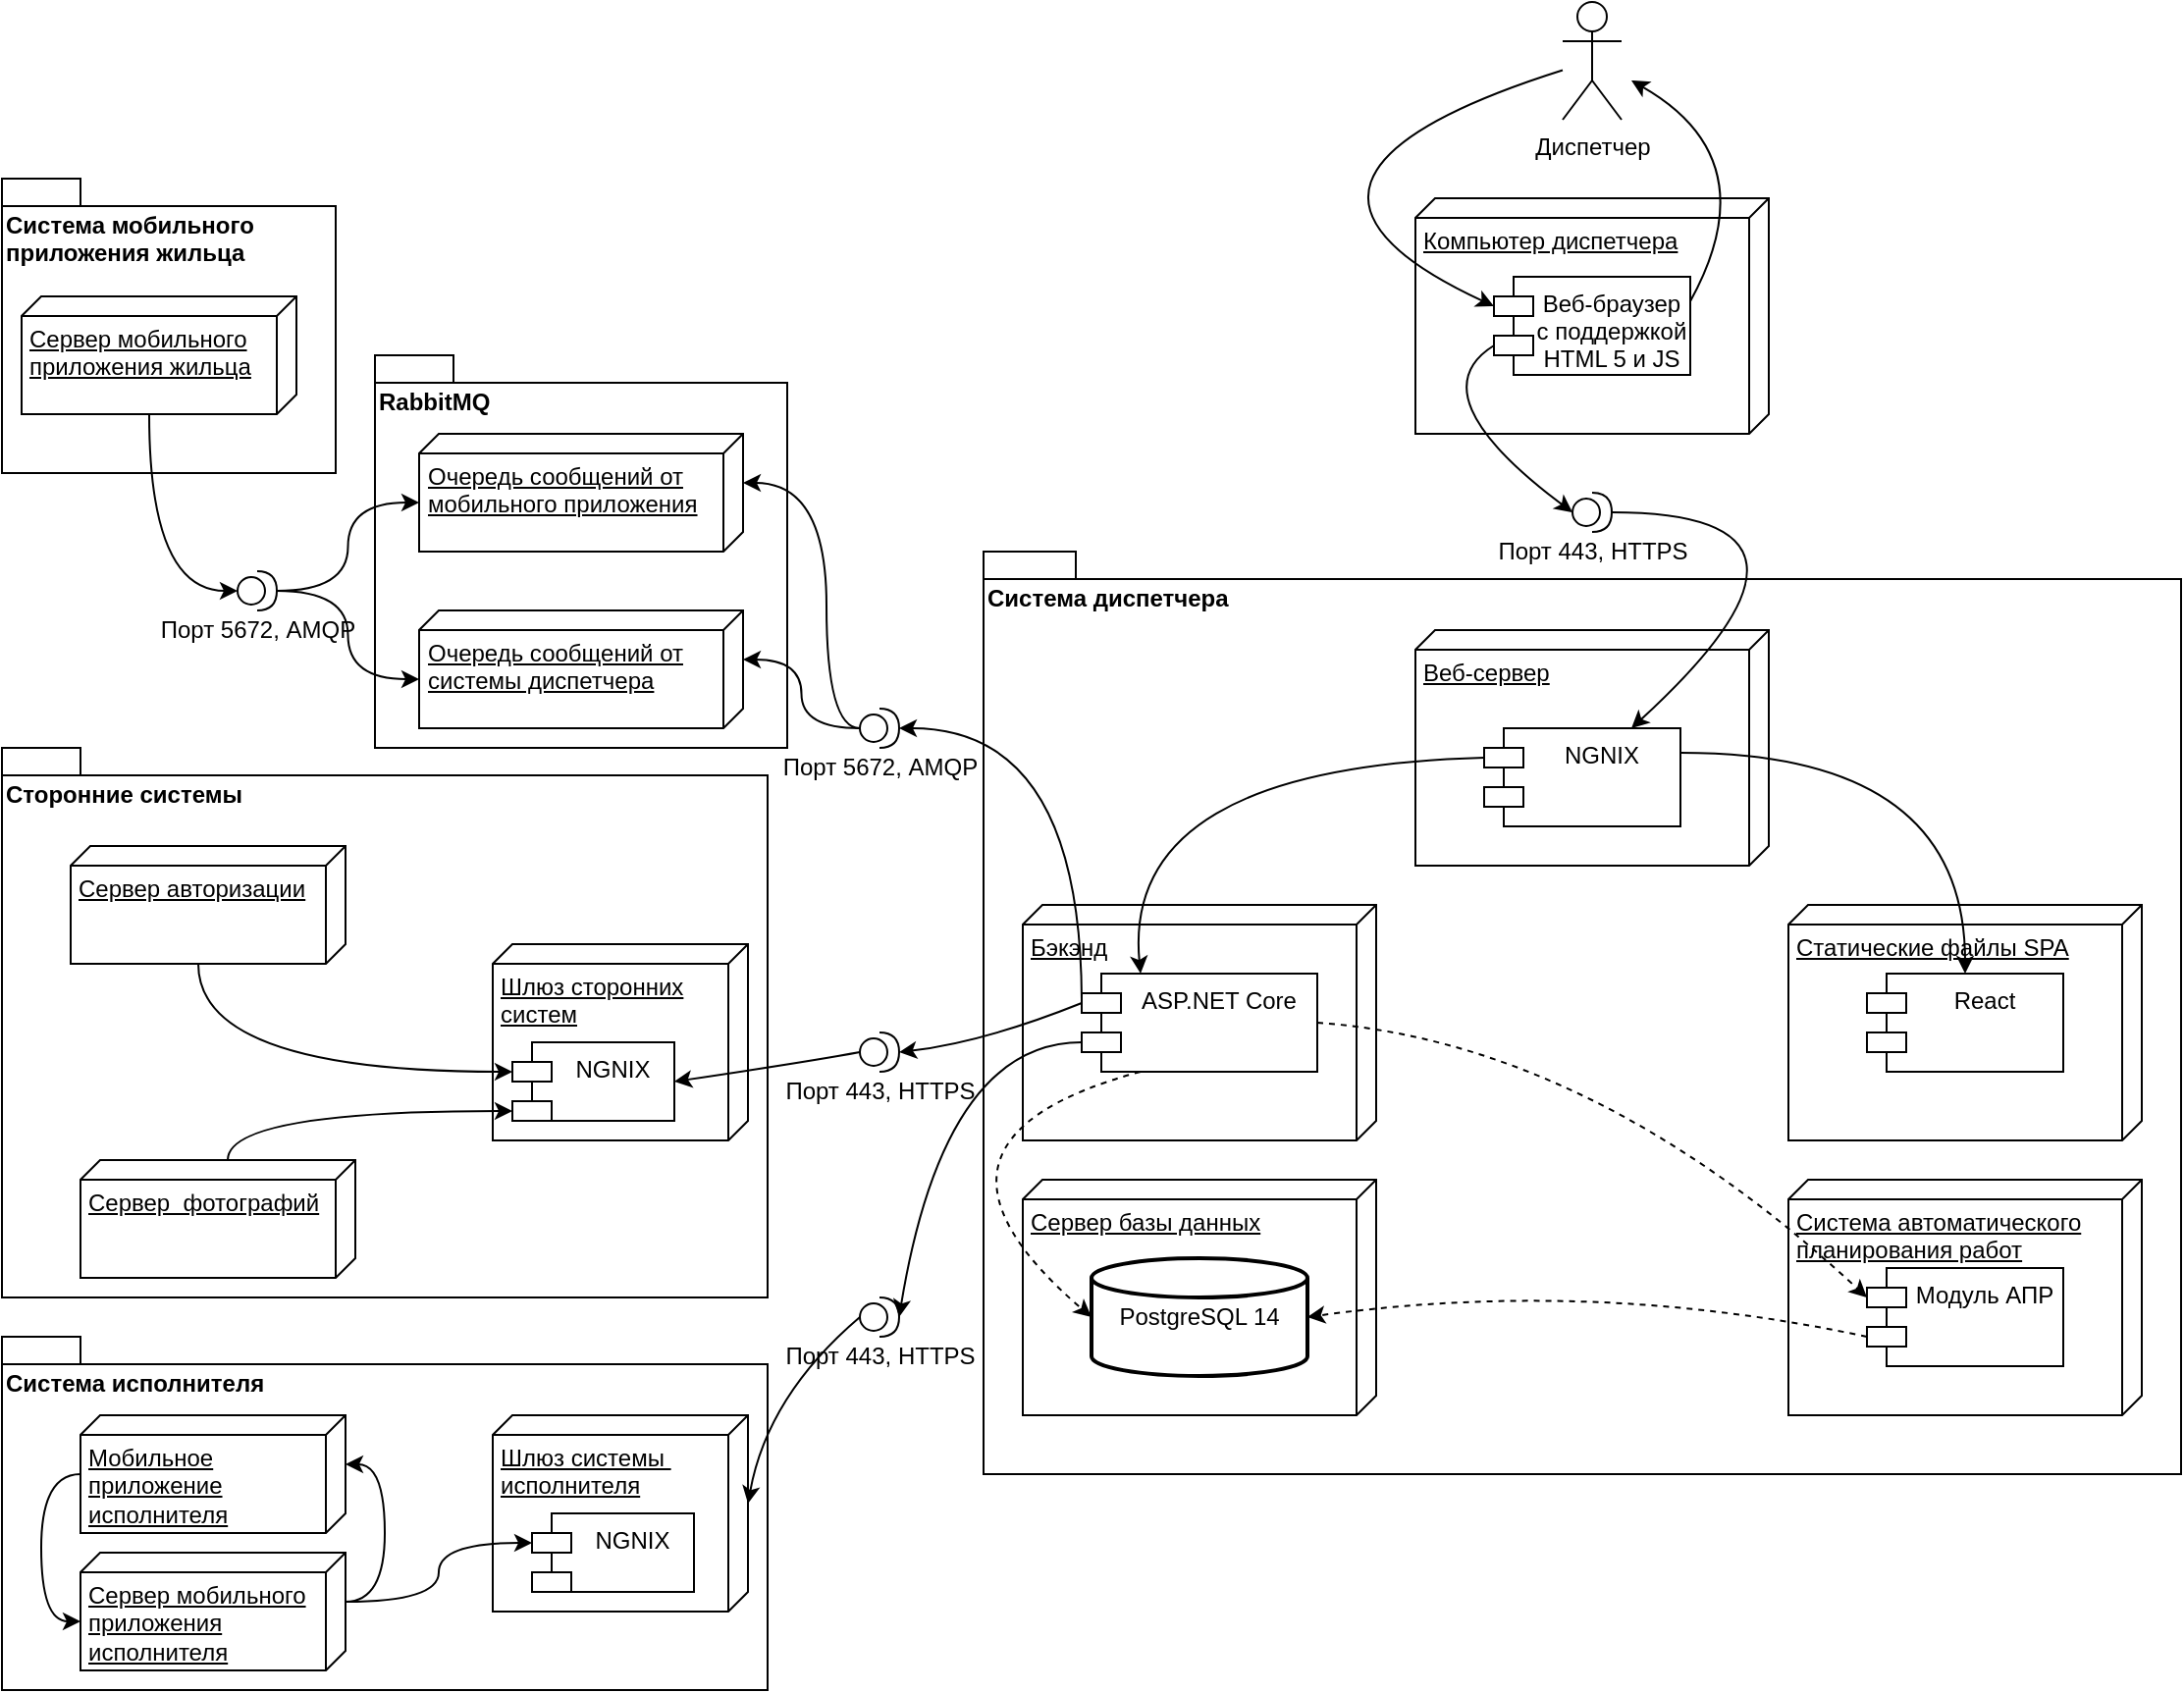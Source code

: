 <mxfile version="21.3.2" type="github">
  <diagram id="HOSZykifcjWmg74krggU" name="Page-1">
    <mxGraphModel dx="1838" dy="1009" grid="1" gridSize="10" guides="1" tooltips="1" connect="1" arrows="1" fold="1" page="1" pageScale="1" pageWidth="850" pageHeight="1100" math="0" shadow="0">
      <root>
        <mxCell id="0" />
        <mxCell id="1" parent="0" />
        <mxCell id="yu6-hCvZrETpbyymtEPj-2" value="Система мобильного&lt;br&gt;приложения жильца" style="shape=folder;fontStyle=1;spacingTop=10;tabWidth=40;tabHeight=14;tabPosition=left;html=1;verticalAlign=top;align=left;" vertex="1" parent="1">
          <mxGeometry x="10" y="110" width="170" height="150" as="geometry" />
        </mxCell>
        <mxCell id="c7Pb04o0xOLfkEv4fk63-9" value="Система диспетчера" style="shape=folder;fontStyle=1;spacingTop=10;tabWidth=40;tabHeight=14;tabPosition=left;html=1;verticalAlign=top;align=left;" parent="1" vertex="1">
          <mxGeometry x="510" y="300" width="610" height="470" as="geometry" />
        </mxCell>
        <mxCell id="c7Pb04o0xOLfkEv4fk63-4" value="Сторонние системы" style="shape=folder;fontStyle=1;spacingTop=10;tabWidth=40;tabHeight=14;tabPosition=left;html=1;verticalAlign=top;align=left;" parent="1" vertex="1">
          <mxGeometry x="10" y="400" width="390" height="280" as="geometry" />
        </mxCell>
        <mxCell id="c7Pb04o0xOLfkEv4fk63-6" value="Сервер авторизации" style="verticalAlign=top;align=left;spacingTop=8;spacingLeft=2;spacingRight=12;shape=cube;size=10;direction=south;fontStyle=4;html=1;" parent="1" vertex="1">
          <mxGeometry x="45" y="450" width="140" height="60" as="geometry" />
        </mxCell>
        <mxCell id="c7Pb04o0xOLfkEv4fk63-11" value="Сервер базы данных" style="verticalAlign=top;align=left;spacingTop=8;spacingLeft=2;spacingRight=12;shape=cube;size=10;direction=south;fontStyle=4;html=1;" parent="1" vertex="1">
          <mxGeometry x="530" y="620" width="180" height="120" as="geometry" />
        </mxCell>
        <mxCell id="c7Pb04o0xOLfkEv4fk63-12" value="PostgreSQL 14" style="strokeWidth=2;html=1;shape=mxgraph.flowchart.database;whiteSpace=wrap;verticalAlign=middle;" parent="1" vertex="1">
          <mxGeometry x="565" y="660" width="110" height="60" as="geometry" />
        </mxCell>
        <mxCell id="c7Pb04o0xOLfkEv4fk63-13" value="Веб-сервер" style="verticalAlign=top;align=left;spacingTop=8;spacingLeft=2;spacingRight=12;shape=cube;size=10;direction=south;fontStyle=4;html=1;" parent="1" vertex="1">
          <mxGeometry x="730" y="340" width="180" height="120" as="geometry" />
        </mxCell>
        <mxCell id="c7Pb04o0xOLfkEv4fk63-14" value="NGNIX" style="shape=module;align=left;spacingLeft=20;align=center;verticalAlign=top;" parent="1" vertex="1">
          <mxGeometry x="765" y="390" width="100" height="50" as="geometry" />
        </mxCell>
        <mxCell id="c7Pb04o0xOLfkEv4fk63-15" value="Диспетчер" style="shape=umlActor;verticalLabelPosition=bottom;verticalAlign=top;html=1;" parent="1" vertex="1">
          <mxGeometry x="805" y="20" width="30" height="60" as="geometry" />
        </mxCell>
        <mxCell id="c7Pb04o0xOLfkEv4fk63-27" value="Бэкэнд" style="verticalAlign=top;align=left;spacingTop=8;spacingLeft=2;spacingRight=12;shape=cube;size=10;direction=south;fontStyle=4;html=1;" parent="1" vertex="1">
          <mxGeometry x="530" y="480" width="180" height="120" as="geometry" />
        </mxCell>
        <mxCell id="yu6-hCvZrETpbyymtEPj-7" style="edgeStyle=orthogonalEdgeStyle;orthogonalLoop=1;jettySize=auto;html=1;exitX=0;exitY=0;exitDx=0;exitDy=15;exitPerimeter=0;entryX=1;entryY=0.5;entryDx=0;entryDy=0;entryPerimeter=0;curved=1;" edge="1" parent="1" source="c7Pb04o0xOLfkEv4fk63-28" target="yu6-hCvZrETpbyymtEPj-6">
          <mxGeometry relative="1" as="geometry">
            <Array as="points">
              <mxPoint x="560" y="390" />
            </Array>
          </mxGeometry>
        </mxCell>
        <mxCell id="c7Pb04o0xOLfkEv4fk63-28" value="ASP.NET Core" style="shape=module;align=left;spacingLeft=20;align=center;verticalAlign=top;" parent="1" vertex="1">
          <mxGeometry x="560" y="515" width="120" height="50" as="geometry" />
        </mxCell>
        <mxCell id="c7Pb04o0xOLfkEv4fk63-29" value="Статические файлы SPA" style="verticalAlign=top;align=left;spacingTop=8;spacingLeft=2;spacingRight=12;shape=cube;size=10;direction=south;fontStyle=4;html=1;" parent="1" vertex="1">
          <mxGeometry x="920" y="480" width="180" height="120" as="geometry" />
        </mxCell>
        <mxCell id="c7Pb04o0xOLfkEv4fk63-41" style="edgeStyle=orthogonalEdgeStyle;curved=1;orthogonalLoop=1;jettySize=auto;html=1;exitX=1;exitY=0.25;exitDx=0;exitDy=0;entryX=0.5;entryY=0;entryDx=0;entryDy=0;elbow=vertical;" parent="1" source="c7Pb04o0xOLfkEv4fk63-14" target="c7Pb04o0xOLfkEv4fk63-30" edge="1">
          <mxGeometry relative="1" as="geometry" />
        </mxCell>
        <mxCell id="c7Pb04o0xOLfkEv4fk63-30" value="React" style="shape=module;align=left;spacingLeft=20;align=center;verticalAlign=top;" parent="1" vertex="1">
          <mxGeometry x="960" y="515" width="100" height="50" as="geometry" />
        </mxCell>
        <mxCell id="c7Pb04o0xOLfkEv4fk63-37" value="" style="curved=1;endArrow=classic;html=1;elbow=vertical;entryX=0;entryY=0.5;entryDx=0;entryDy=0;exitX=0.25;exitY=1;exitDx=0;exitDy=0;entryPerimeter=0;dashed=1;" parent="1" source="c7Pb04o0xOLfkEv4fk63-28" target="c7Pb04o0xOLfkEv4fk63-12" edge="1">
          <mxGeometry width="50" height="50" relative="1" as="geometry">
            <mxPoint x="530" y="565" as="sourcePoint" />
            <mxPoint x="555" y="690" as="targetPoint" />
            <Array as="points">
              <mxPoint x="460" y="600" />
            </Array>
          </mxGeometry>
        </mxCell>
        <mxCell id="c7Pb04o0xOLfkEv4fk63-39" value="" style="curved=1;endArrow=classic;html=1;elbow=vertical;exitX=0;exitY=0;exitDx=0;exitDy=15;exitPerimeter=0;entryX=0.25;entryY=0;entryDx=0;entryDy=0;" parent="1" source="c7Pb04o0xOLfkEv4fk63-14" target="c7Pb04o0xOLfkEv4fk63-28" edge="1">
          <mxGeometry width="50" height="50" relative="1" as="geometry">
            <mxPoint x="580" y="460" as="sourcePoint" />
            <mxPoint x="630" y="410" as="targetPoint" />
            <Array as="points">
              <mxPoint x="580" y="410" />
            </Array>
          </mxGeometry>
        </mxCell>
        <mxCell id="c7Pb04o0xOLfkEv4fk63-43" value="Сервер&amp;nbsp; фотографий" style="verticalAlign=top;align=left;spacingTop=8;spacingLeft=2;spacingRight=12;shape=cube;size=10;direction=south;fontStyle=4;html=1;" parent="1" vertex="1">
          <mxGeometry x="50" y="610" width="140" height="60" as="geometry" />
        </mxCell>
        <mxCell id="c7Pb04o0xOLfkEv4fk63-46" value="Компьютер диспетчера" style="verticalAlign=top;align=left;spacingTop=8;spacingLeft=2;spacingRight=12;shape=cube;size=10;direction=south;fontStyle=4;html=1;" parent="1" vertex="1">
          <mxGeometry x="730" y="120" width="180" height="120" as="geometry" />
        </mxCell>
        <mxCell id="c7Pb04o0xOLfkEv4fk63-47" value="Веб-браузер&#xa;с поддержкой&#xa;HTML 5 и JS" style="shape=module;align=left;spacingLeft=20;align=center;verticalAlign=top;" parent="1" vertex="1">
          <mxGeometry x="770" y="160" width="100" height="50" as="geometry" />
        </mxCell>
        <mxCell id="c7Pb04o0xOLfkEv4fk63-49" value="" style="curved=1;endArrow=classic;html=1;elbow=vertical;exitX=1;exitY=0.5;exitDx=0;exitDy=0;entryX=0.75;entryY=0;entryDx=0;entryDy=0;exitPerimeter=0;" parent="1" source="c7Pb04o0xOLfkEv4fk63-61" target="c7Pb04o0xOLfkEv4fk63-14" edge="1">
          <mxGeometry width="50" height="50" relative="1" as="geometry">
            <mxPoint x="835" y="250" as="sourcePoint" />
            <mxPoint x="840" y="400" as="targetPoint" />
            <Array as="points">
              <mxPoint x="960" y="280" />
            </Array>
          </mxGeometry>
        </mxCell>
        <mxCell id="c7Pb04o0xOLfkEv4fk63-52" value="" style="curved=1;endArrow=classic;html=1;elbow=vertical;entryX=0;entryY=0;entryDx=0;entryDy=15;entryPerimeter=0;" parent="1" source="c7Pb04o0xOLfkEv4fk63-15" target="c7Pb04o0xOLfkEv4fk63-47" edge="1">
          <mxGeometry width="50" height="50" relative="1" as="geometry">
            <mxPoint x="620" y="150" as="sourcePoint" />
            <mxPoint x="570" y="200" as="targetPoint" />
            <Array as="points">
              <mxPoint x="630" y="110" />
            </Array>
          </mxGeometry>
        </mxCell>
        <mxCell id="c7Pb04o0xOLfkEv4fk63-53" value="" style="curved=1;endArrow=classic;html=1;elbow=vertical;entryX=0.75;entryY=0;entryDx=0;entryDy=0;exitX=1;exitY=0.25;exitDx=0;exitDy=0;" parent="1" source="c7Pb04o0xOLfkEv4fk63-47" edge="1">
          <mxGeometry width="50" height="50" relative="1" as="geometry">
            <mxPoint x="935" y="170" as="sourcePoint" />
            <mxPoint x="840" y="60" as="targetPoint" />
            <Array as="points">
              <mxPoint x="910" y="100" />
            </Array>
          </mxGeometry>
        </mxCell>
        <mxCell id="c7Pb04o0xOLfkEv4fk63-61" value="Порт 443, HTTPS" style="shape=providedRequiredInterface;html=1;verticalLabelPosition=bottom;sketch=0;" parent="1" vertex="1">
          <mxGeometry x="810" y="270" width="20" height="20" as="geometry" />
        </mxCell>
        <mxCell id="c7Pb04o0xOLfkEv4fk63-63" value="" style="curved=1;endArrow=classic;html=1;elbow=vertical;exitX=0;exitY=0;exitDx=0;exitDy=35;exitPerimeter=0;entryX=0;entryY=0.5;entryDx=0;entryDy=0;entryPerimeter=0;" parent="1" source="c7Pb04o0xOLfkEv4fk63-47" target="c7Pb04o0xOLfkEv4fk63-61" edge="1">
          <mxGeometry width="50" height="50" relative="1" as="geometry">
            <mxPoint x="650" y="270" as="sourcePoint" />
            <mxPoint x="700" y="220" as="targetPoint" />
            <Array as="points">
              <mxPoint x="730" y="220" />
            </Array>
          </mxGeometry>
        </mxCell>
        <mxCell id="FkNzXoSjD3-juMTVNShU-1" value="Система автоматического &lt;br&gt;планирования работ" style="verticalAlign=top;align=left;spacingTop=8;spacingLeft=2;spacingRight=12;shape=cube;size=10;direction=south;fontStyle=4;html=1;" parent="1" vertex="1">
          <mxGeometry x="920" y="620" width="180" height="120" as="geometry" />
        </mxCell>
        <mxCell id="FkNzXoSjD3-juMTVNShU-2" value="Модуль АПР" style="shape=module;align=left;spacingLeft=20;align=center;verticalAlign=top;" parent="1" vertex="1">
          <mxGeometry x="960" y="665" width="100" height="50" as="geometry" />
        </mxCell>
        <mxCell id="PSeWbSXy1p2zwvH1zqWu-2" value="" style="curved=1;endArrow=classic;html=1;rounded=0;dashed=1;exitX=0;exitY=0;exitDx=0;exitDy=35;exitPerimeter=0;entryX=1;entryY=0.5;entryDx=0;entryDy=0;entryPerimeter=0;" parent="1" source="FkNzXoSjD3-juMTVNShU-2" target="c7Pb04o0xOLfkEv4fk63-12" edge="1">
          <mxGeometry width="50" height="50" relative="1" as="geometry">
            <mxPoint x="790" y="740" as="sourcePoint" />
            <mxPoint x="840" y="690" as="targetPoint" />
            <Array as="points">
              <mxPoint x="820" y="670" />
            </Array>
          </mxGeometry>
        </mxCell>
        <mxCell id="PSeWbSXy1p2zwvH1zqWu-3" value="" style="curved=1;endArrow=classic;html=1;rounded=0;dashed=1;exitX=1;exitY=0.5;exitDx=0;exitDy=0;entryX=0;entryY=0;entryDx=0;entryDy=15;entryPerimeter=0;" parent="1" source="c7Pb04o0xOLfkEv4fk63-28" target="FkNzXoSjD3-juMTVNShU-2" edge="1">
          <mxGeometry width="50" height="50" relative="1" as="geometry">
            <mxPoint x="760" y="630" as="sourcePoint" />
            <mxPoint x="810" y="580" as="targetPoint" />
            <Array as="points">
              <mxPoint x="820" y="550" />
            </Array>
          </mxGeometry>
        </mxCell>
        <mxCell id="PSeWbSXy1p2zwvH1zqWu-5" value="Система исполнителя" style="shape=folder;fontStyle=1;spacingTop=10;tabWidth=40;tabHeight=14;tabPosition=left;html=1;verticalAlign=top;align=left;" parent="1" vertex="1">
          <mxGeometry x="10" y="700" width="390" height="180" as="geometry" />
        </mxCell>
        <mxCell id="8StI7TC810osYnpJ2KcV-23" style="edgeStyle=orthogonalEdgeStyle;curved=1;orthogonalLoop=1;jettySize=auto;html=1;entryX=0;entryY=0;entryDx=35;entryDy=135;entryPerimeter=0;" parent="1" source="PSeWbSXy1p2zwvH1zqWu-6" target="PSeWbSXy1p2zwvH1zqWu-7" edge="1">
          <mxGeometry relative="1" as="geometry">
            <Array as="points">
              <mxPoint x="30" y="770" />
              <mxPoint x="30" y="845" />
            </Array>
          </mxGeometry>
        </mxCell>
        <mxCell id="PSeWbSXy1p2zwvH1zqWu-6" value="Мобильное &lt;br&gt;приложение&lt;br&gt;исполнителя" style="verticalAlign=top;align=left;spacingTop=8;spacingLeft=2;spacingRight=12;shape=cube;size=10;direction=south;fontStyle=4;html=1;" parent="1" vertex="1">
          <mxGeometry x="50" y="740" width="135" height="60" as="geometry" />
        </mxCell>
        <mxCell id="8StI7TC810osYnpJ2KcV-22" style="edgeStyle=orthogonalEdgeStyle;curved=1;orthogonalLoop=1;jettySize=auto;html=1;exitX=0;exitY=0;exitDx=25;exitDy=0;exitPerimeter=0;entryX=0;entryY=0;entryDx=25;entryDy=0;entryPerimeter=0;" parent="1" source="PSeWbSXy1p2zwvH1zqWu-7" target="PSeWbSXy1p2zwvH1zqWu-6" edge="1">
          <mxGeometry relative="1" as="geometry" />
        </mxCell>
        <mxCell id="PSeWbSXy1p2zwvH1zqWu-7" value="Сервер мобильного &lt;br&gt;приложения &lt;br&gt;исполнителя" style="verticalAlign=top;align=left;spacingTop=8;spacingLeft=2;spacingRight=12;shape=cube;size=10;direction=south;fontStyle=4;html=1;" parent="1" vertex="1">
          <mxGeometry x="50" y="810" width="135" height="60" as="geometry" />
        </mxCell>
        <mxCell id="PSeWbSXy1p2zwvH1zqWu-8" value="" style="curved=1;endArrow=classic;html=1;rounded=0;exitX=0;exitY=0;exitDx=0;exitDy=35;exitPerimeter=0;entryX=1;entryY=0.5;entryDx=0;entryDy=0;entryPerimeter=0;" parent="1" source="c7Pb04o0xOLfkEv4fk63-28" target="8StI7TC810osYnpJ2KcV-17" edge="1">
          <mxGeometry width="50" height="50" relative="1" as="geometry">
            <mxPoint x="430" y="820" as="sourcePoint" />
            <mxPoint x="480" y="770" as="targetPoint" />
            <Array as="points">
              <mxPoint x="490" y="550" />
            </Array>
          </mxGeometry>
        </mxCell>
        <mxCell id="8StI7TC810osYnpJ2KcV-1" value="Шлюз сторонних &lt;br&gt;систем" style="verticalAlign=top;align=left;spacingTop=8;spacingLeft=2;spacingRight=12;shape=cube;size=10;direction=south;fontStyle=4;html=1;" parent="1" vertex="1">
          <mxGeometry x="260" y="500" width="130" height="100" as="geometry" />
        </mxCell>
        <mxCell id="8StI7TC810osYnpJ2KcV-4" style="edgeStyle=orthogonalEdgeStyle;curved=1;orthogonalLoop=1;jettySize=auto;html=1;exitX=0;exitY=0;exitDx=60;exitDy=75;exitPerimeter=0;entryX=0;entryY=0;entryDx=0;entryDy=15;entryPerimeter=0;" parent="1" source="c7Pb04o0xOLfkEv4fk63-6" target="8StI7TC810osYnpJ2KcV-2" edge="1">
          <mxGeometry relative="1" as="geometry" />
        </mxCell>
        <mxCell id="8StI7TC810osYnpJ2KcV-2" value="NGNIX" style="shape=module;align=left;spacingLeft=20;align=center;verticalAlign=top;" parent="1" vertex="1">
          <mxGeometry x="270" y="550" width="82.5" height="40" as="geometry" />
        </mxCell>
        <mxCell id="8StI7TC810osYnpJ2KcV-8" value="Порт 443, HTTPS" style="shape=providedRequiredInterface;html=1;verticalLabelPosition=bottom;sketch=0;" parent="1" vertex="1">
          <mxGeometry x="447" y="545" width="20" height="20" as="geometry" />
        </mxCell>
        <mxCell id="8StI7TC810osYnpJ2KcV-12" value="" style="curved=1;endArrow=classic;html=1;exitX=0;exitY=0;exitDx=0;exitDy=15;exitPerimeter=0;entryX=1;entryY=0.5;entryDx=0;entryDy=0;entryPerimeter=0;" parent="1" source="c7Pb04o0xOLfkEv4fk63-28" target="8StI7TC810osYnpJ2KcV-8" edge="1">
          <mxGeometry width="50" height="50" relative="1" as="geometry">
            <mxPoint x="440" y="450" as="sourcePoint" />
            <mxPoint x="490" y="400" as="targetPoint" />
            <Array as="points">
              <mxPoint x="510" y="550" />
            </Array>
          </mxGeometry>
        </mxCell>
        <mxCell id="8StI7TC810osYnpJ2KcV-14" value="" style="curved=1;endArrow=classic;html=1;exitX=0;exitY=0.5;exitDx=0;exitDy=0;exitPerimeter=0;entryX=1;entryY=0.5;entryDx=0;entryDy=0;" parent="1" source="8StI7TC810osYnpJ2KcV-8" target="8StI7TC810osYnpJ2KcV-2" edge="1">
          <mxGeometry width="50" height="50" relative="1" as="geometry">
            <mxPoint x="515" y="560" as="sourcePoint" />
            <mxPoint x="425" y="520" as="targetPoint" />
            <Array as="points">
              <mxPoint x="420" y="560" />
            </Array>
          </mxGeometry>
        </mxCell>
        <mxCell id="8StI7TC810osYnpJ2KcV-15" value="Шлюз системы&amp;nbsp;&lt;br&gt;исполнителя" style="verticalAlign=top;align=left;spacingTop=8;spacingLeft=2;spacingRight=12;shape=cube;size=10;direction=south;fontStyle=4;html=1;" parent="1" vertex="1">
          <mxGeometry x="260" y="740" width="130" height="100" as="geometry" />
        </mxCell>
        <mxCell id="8StI7TC810osYnpJ2KcV-16" value="NGNIX" style="shape=module;align=left;spacingLeft=20;align=center;verticalAlign=top;" parent="1" vertex="1">
          <mxGeometry x="280" y="790" width="82.5" height="40" as="geometry" />
        </mxCell>
        <mxCell id="8StI7TC810osYnpJ2KcV-17" value="Порт 443, HTTPS" style="shape=providedRequiredInterface;html=1;verticalLabelPosition=bottom;sketch=0;" parent="1" vertex="1">
          <mxGeometry x="447" y="680" width="20" height="20" as="geometry" />
        </mxCell>
        <mxCell id="8StI7TC810osYnpJ2KcV-19" value="" style="curved=1;endArrow=classic;html=1;rounded=0;exitX=0;exitY=0.5;exitDx=0;exitDy=0;exitPerimeter=0;entryX=0;entryY=0;entryDx=45;entryDy=0;entryPerimeter=0;" parent="1" source="8StI7TC810osYnpJ2KcV-17" target="8StI7TC810osYnpJ2KcV-15" edge="1">
          <mxGeometry width="50" height="50" relative="1" as="geometry">
            <mxPoint x="520" y="785" as="sourcePoint" />
            <mxPoint x="420" y="810" as="targetPoint" />
            <Array as="points">
              <mxPoint x="400" y="730" />
            </Array>
          </mxGeometry>
        </mxCell>
        <mxCell id="8StI7TC810osYnpJ2KcV-24" style="edgeStyle=orthogonalEdgeStyle;curved=1;orthogonalLoop=1;jettySize=auto;html=1;exitX=0;exitY=0;exitDx=25;exitDy=0;exitPerimeter=0;entryX=0;entryY=0;entryDx=0;entryDy=15;entryPerimeter=0;" parent="1" source="PSeWbSXy1p2zwvH1zqWu-7" target="8StI7TC810osYnpJ2KcV-16" edge="1">
          <mxGeometry relative="1" as="geometry" />
        </mxCell>
        <mxCell id="yu6-hCvZrETpbyymtEPj-1" style="edgeStyle=orthogonalEdgeStyle;orthogonalLoop=1;jettySize=auto;html=1;entryX=0;entryY=0;entryDx=0;entryDy=35;entryPerimeter=0;curved=1;exitX=0;exitY=0;exitDx=0;exitDy=65;exitPerimeter=0;" edge="1" parent="1" source="c7Pb04o0xOLfkEv4fk63-43" target="8StI7TC810osYnpJ2KcV-2">
          <mxGeometry relative="1" as="geometry" />
        </mxCell>
        <mxCell id="yu6-hCvZrETpbyymtEPj-3" value="RabbitMQ" style="shape=folder;fontStyle=1;spacingTop=10;tabWidth=40;tabHeight=14;tabPosition=left;html=1;verticalAlign=top;align=left;" vertex="1" parent="1">
          <mxGeometry x="200" y="200" width="210" height="200" as="geometry" />
        </mxCell>
        <mxCell id="yu6-hCvZrETpbyymtEPj-4" value="Очередь сообщений от &lt;br&gt;мобильного приложения" style="verticalAlign=top;align=left;spacingTop=8;spacingLeft=2;spacingRight=12;shape=cube;size=10;direction=south;fontStyle=4;html=1;" vertex="1" parent="1">
          <mxGeometry x="222.5" y="240" width="165" height="60" as="geometry" />
        </mxCell>
        <mxCell id="yu6-hCvZrETpbyymtEPj-11" style="edgeStyle=orthogonalEdgeStyle;orthogonalLoop=1;jettySize=auto;html=1;exitX=1;exitY=0.5;exitDx=0;exitDy=0;exitPerimeter=0;curved=1;entryX=0;entryY=0;entryDx=35;entryDy=165;entryPerimeter=0;" edge="1" parent="1" source="yu6-hCvZrETpbyymtEPj-15" target="yu6-hCvZrETpbyymtEPj-5">
          <mxGeometry relative="1" as="geometry" />
        </mxCell>
        <mxCell id="yu6-hCvZrETpbyymtEPj-5" value="Очередь сообщений от &lt;br&gt;системы диспетчера" style="verticalAlign=top;align=left;spacingTop=8;spacingLeft=2;spacingRight=12;shape=cube;size=10;direction=south;fontStyle=4;html=1;" vertex="1" parent="1">
          <mxGeometry x="222.5" y="330" width="165" height="60" as="geometry" />
        </mxCell>
        <mxCell id="yu6-hCvZrETpbyymtEPj-8" style="edgeStyle=orthogonalEdgeStyle;orthogonalLoop=1;jettySize=auto;html=1;entryX=0;entryY=0;entryDx=25;entryDy=0;entryPerimeter=0;curved=1;" edge="1" parent="1" source="yu6-hCvZrETpbyymtEPj-6" target="yu6-hCvZrETpbyymtEPj-5">
          <mxGeometry relative="1" as="geometry" />
        </mxCell>
        <mxCell id="yu6-hCvZrETpbyymtEPj-14" style="edgeStyle=orthogonalEdgeStyle;orthogonalLoop=1;jettySize=auto;html=1;curved=1;entryX=0;entryY=0;entryDx=25;entryDy=0;entryPerimeter=0;" edge="1" parent="1" source="yu6-hCvZrETpbyymtEPj-6" target="yu6-hCvZrETpbyymtEPj-4">
          <mxGeometry relative="1" as="geometry">
            <mxPoint x="457" y="310" as="targetPoint" />
            <Array as="points">
              <mxPoint x="430" y="390" />
              <mxPoint x="430" y="265" />
            </Array>
          </mxGeometry>
        </mxCell>
        <mxCell id="yu6-hCvZrETpbyymtEPj-6" value="Порт 5672, AMQP" style="shape=providedRequiredInterface;html=1;verticalLabelPosition=bottom;sketch=0;" vertex="1" parent="1">
          <mxGeometry x="447" y="380" width="20" height="20" as="geometry" />
        </mxCell>
        <mxCell id="yu6-hCvZrETpbyymtEPj-10" style="edgeStyle=orthogonalEdgeStyle;orthogonalLoop=1;jettySize=auto;html=1;entryX=0;entryY=0;entryDx=35;entryDy=165;entryPerimeter=0;curved=1;exitX=1;exitY=0.5;exitDx=0;exitDy=0;exitPerimeter=0;" edge="1" parent="1" source="yu6-hCvZrETpbyymtEPj-15" target="yu6-hCvZrETpbyymtEPj-4">
          <mxGeometry relative="1" as="geometry" />
        </mxCell>
        <mxCell id="c7Pb04o0xOLfkEv4fk63-5" value="Сервер мобильного &lt;br&gt;приложения жильца" style="verticalAlign=top;align=left;spacingTop=8;spacingLeft=2;spacingRight=12;shape=cube;size=10;direction=south;fontStyle=4;html=1;" parent="1" vertex="1">
          <mxGeometry x="20" y="170" width="140" height="60" as="geometry" />
        </mxCell>
        <mxCell id="yu6-hCvZrETpbyymtEPj-16" style="edgeStyle=orthogonalEdgeStyle;orthogonalLoop=1;jettySize=auto;html=1;exitX=0;exitY=0;exitDx=60;exitDy=75;exitPerimeter=0;curved=1;entryX=0;entryY=0.5;entryDx=0;entryDy=0;entryPerimeter=0;" edge="1" parent="1" source="c7Pb04o0xOLfkEv4fk63-5" target="yu6-hCvZrETpbyymtEPj-15">
          <mxGeometry relative="1" as="geometry" />
        </mxCell>
        <mxCell id="yu6-hCvZrETpbyymtEPj-15" value="Порт 5672, AMQP" style="shape=providedRequiredInterface;html=1;verticalLabelPosition=bottom;sketch=0;" vertex="1" parent="1">
          <mxGeometry x="130" y="310" width="20" height="20" as="geometry" />
        </mxCell>
      </root>
    </mxGraphModel>
  </diagram>
</mxfile>
